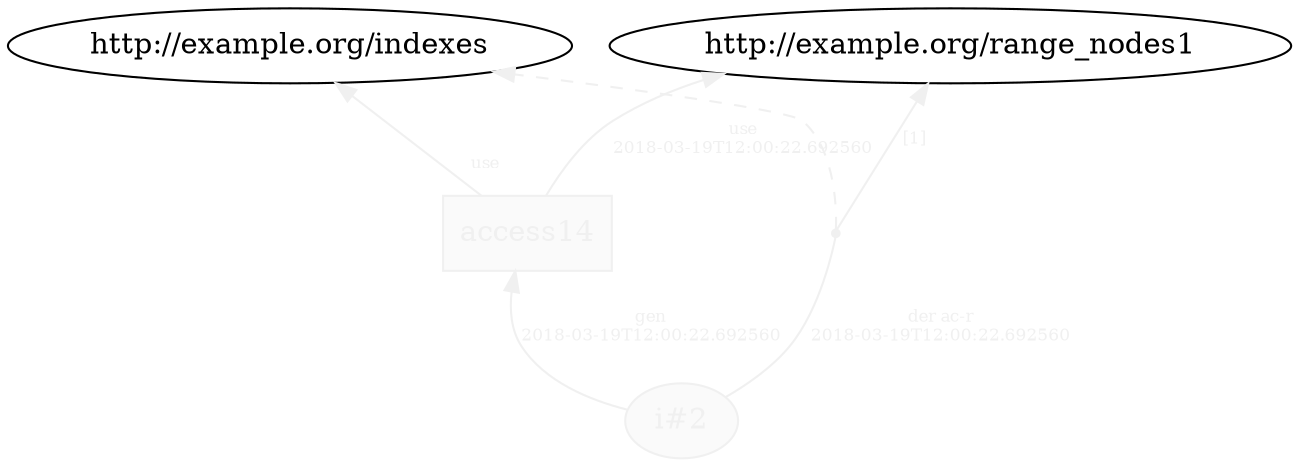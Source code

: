 digraph "PROV" { size="16,12"; rankdir="BT";
"http://example.org/i#2" [fillcolor="#FAFAFA",color="#F0F0F0",style="filled",fontcolor="#F0F0F0",label="i#2",URL="http://example.org/i#2"]
"http://example.org/access14" [fillcolor="#FAFAFA",color="#F0F0F0",shape="polygon",sides="4",style="filled",fontcolor="#F0F0F0",label="access14",URL="http://example.org/access14"]
"bn0" [shape="point",label="",fontcolor="#F0F0F0",color="#F0F0F0"]
"http://example.org/i#2" -> "bn0" [fontsize="8",distance="1.5",angle="60.0",rotation="20",label="der ac-r
2018-03-19T12:00:22.692560",arrowhead="none",fontcolor="#F0F0F0",color="#F0F0F0"]
"bn0" -> "http://example.org/indexes" [style="dashed",fontcolor="#F0F0F0",color="#F0F0F0"]
"bn0" -> "http://example.org/range_nodes1" [fontsize="8",distance="1.5",angle="60.0",rotation="20",label="[1]",fontcolor="#F0F0F0",color="#F0F0F0"]
"http://example.org/access14" -> "http://example.org/indexes" [labelfontsize="8",labeldistance="1.5",labelangle="60.0",rotation="20",taillabel="use",fontcolor="#F0F0F0",color="#F0F0F0"]
"http://example.org/access14" -> "http://example.org/range_nodes1" [fontsize="8",distance="1.5",angle="60.0",rotation="20",label="use
2018-03-19T12:00:22.692560",fontcolor="#F0F0F0",color="#F0F0F0"]
"http://example.org/i#2" -> "http://example.org/access14" [fontsize="8",distance="1.5",angle="60.0",rotation="20",label="gen
2018-03-19T12:00:22.692560",fontcolor="#F0F0F0",color="#F0F0F0"]
}